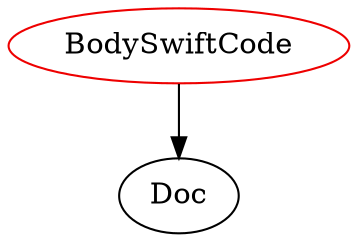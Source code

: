 digraph bodyswiftcode{
BodySwiftCode -> Doc;
BodySwiftCode	[shape=oval, color=red2, label="BodySwiftCode"];
}
